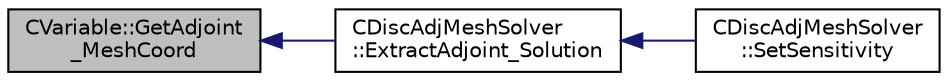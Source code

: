digraph "CVariable::GetAdjoint_MeshCoord"
{
  edge [fontname="Helvetica",fontsize="10",labelfontname="Helvetica",labelfontsize="10"];
  node [fontname="Helvetica",fontsize="10",shape=record];
  rankdir="LR";
  Node415 [label="CVariable::GetAdjoint\l_MeshCoord",height=0.2,width=0.4,color="black", fillcolor="grey75", style="filled", fontcolor="black"];
  Node415 -> Node416 [dir="back",color="midnightblue",fontsize="10",style="solid",fontname="Helvetica"];
  Node416 [label="CDiscAdjMeshSolver\l::ExtractAdjoint_Solution",height=0.2,width=0.4,color="black", fillcolor="white", style="filled",URL="$class_c_disc_adj_mesh_solver.html#a18858902f05e4b7158c7b2b37261f8fa",tooltip="Sets the adjoint values of the input variables of the flow (+turb.) iteration after tape has been eva..."];
  Node416 -> Node417 [dir="back",color="midnightblue",fontsize="10",style="solid",fontname="Helvetica"];
  Node417 [label="CDiscAdjMeshSolver\l::SetSensitivity",height=0.2,width=0.4,color="black", fillcolor="white", style="filled",URL="$class_c_disc_adj_mesh_solver.html#af4974e3eef0efa3bbfeba565a051a179",tooltip="Extract and set the geometrical sensitivity. "];
}
